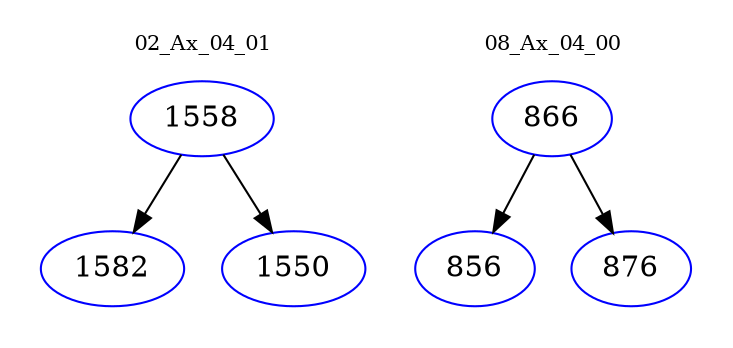 digraph{
subgraph cluster_0 {
color = white
label = "02_Ax_04_01";
fontsize=10;
T0_1558 [label="1558", color="blue"]
T0_1558 -> T0_1582 [color="black"]
T0_1582 [label="1582", color="blue"]
T0_1558 -> T0_1550 [color="black"]
T0_1550 [label="1550", color="blue"]
}
subgraph cluster_1 {
color = white
label = "08_Ax_04_00";
fontsize=10;
T1_866 [label="866", color="blue"]
T1_866 -> T1_856 [color="black"]
T1_856 [label="856", color="blue"]
T1_866 -> T1_876 [color="black"]
T1_876 [label="876", color="blue"]
}
}
